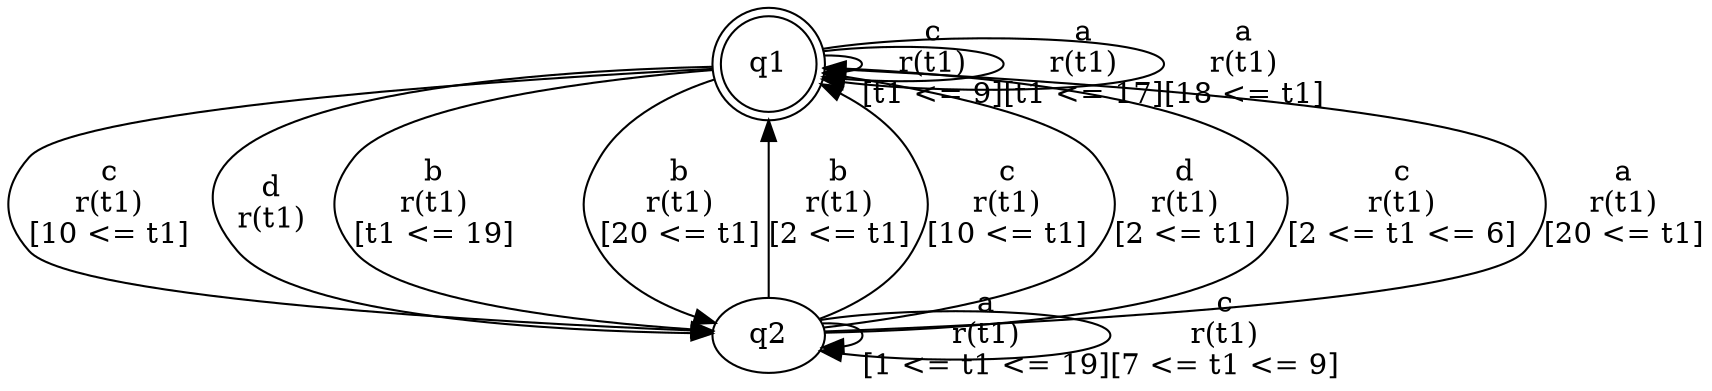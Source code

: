 digraph "tests_1/test34/solution201/solution" {
	q1[label=q1 shape=doublecircle]
	q2[label=q2]
	q1 -> q1[label="c\nr(t1)\n[t1 <= 9]"]
	q1 -> q1[label="a\nr(t1)\n[t1 <= 17]"]
	q1 -> q2[label="c\nr(t1)\n[10 <= t1]"]
	q2 -> q1[label="b\nr(t1)\n[2 <= t1]"]
	q2 -> q1[label="c\nr(t1)\n[10 <= t1]"]
	q2 -> q1[label="d\nr(t1)\n[2 <= t1]"]
	q2 -> q2[label="a\nr(t1)\n[1 <= t1 <= 19]"]
	q2 -> q1[label="c\nr(t1)\n[2 <= t1 <= 6]"]
	q2 -> q1[label="a\nr(t1)\n[20 <= t1]"]
	q2 -> q2[label="c\nr(t1)\n[7 <= t1 <= 9]"]
	q1 -> q2[label="d\nr(t1)\n"]
	q1 -> q1[label="a\nr(t1)\n[18 <= t1]"]
	q1 -> q2[label="b\nr(t1)\n[t1 <= 19]"]
	q1 -> q2[label="b\nr(t1)\n[20 <= t1]"]
}
